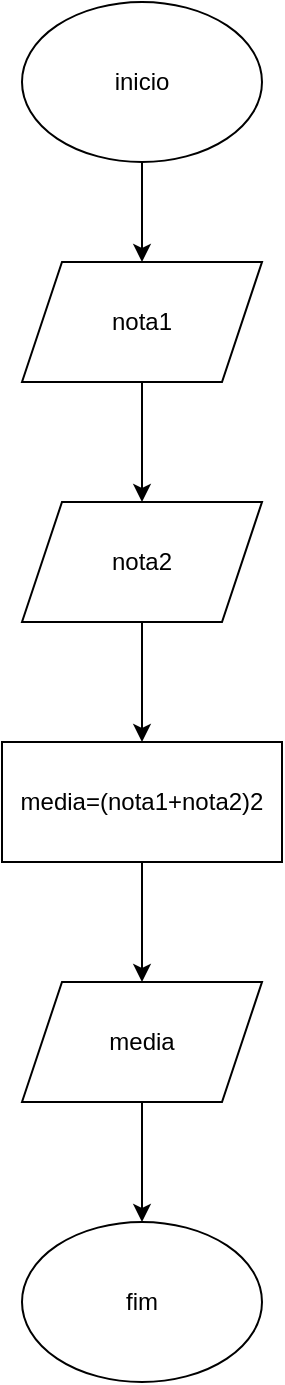 <mxfile version="14.4.4" type="device"><diagram id="__8It5PmlYeqg9L9zWnD" name="Page-1"><mxGraphModel dx="1102" dy="614" grid="1" gridSize="10" guides="1" tooltips="1" connect="1" arrows="1" fold="1" page="1" pageScale="1" pageWidth="827" pageHeight="1169" math="0" shadow="0"><root><mxCell id="0"/><mxCell id="1" parent="0"/><mxCell id="ofAMNd09evASCeUuZrln-3" style="edgeStyle=orthogonalEdgeStyle;rounded=0;orthogonalLoop=1;jettySize=auto;html=1;entryX=0.5;entryY=0;entryDx=0;entryDy=0;" parent="1" source="ofAMNd09evASCeUuZrln-1" target="ofAMNd09evASCeUuZrln-2" edge="1"><mxGeometry relative="1" as="geometry"/></mxCell><mxCell id="ofAMNd09evASCeUuZrln-1" value="inicio" style="ellipse;whiteSpace=wrap;html=1;" parent="1" vertex="1"><mxGeometry x="354" y="80" width="120" height="80" as="geometry"/></mxCell><mxCell id="ofAMNd09evASCeUuZrln-5" style="edgeStyle=orthogonalEdgeStyle;rounded=0;orthogonalLoop=1;jettySize=auto;html=1;entryX=0.5;entryY=0;entryDx=0;entryDy=0;" parent="1" source="ofAMNd09evASCeUuZrln-2" target="ofAMNd09evASCeUuZrln-4" edge="1"><mxGeometry relative="1" as="geometry"/></mxCell><mxCell id="ofAMNd09evASCeUuZrln-2" value="nota1" style="shape=parallelogram;perimeter=parallelogramPerimeter;whiteSpace=wrap;html=1;fixedSize=1;" parent="1" vertex="1"><mxGeometry x="354" y="210" width="120" height="60" as="geometry"/></mxCell><mxCell id="ofAMNd09evASCeUuZrln-7" style="edgeStyle=orthogonalEdgeStyle;rounded=0;orthogonalLoop=1;jettySize=auto;html=1;entryX=0.5;entryY=0;entryDx=0;entryDy=0;" parent="1" source="ofAMNd09evASCeUuZrln-4" target="ofAMNd09evASCeUuZrln-6" edge="1"><mxGeometry relative="1" as="geometry"/></mxCell><mxCell id="ofAMNd09evASCeUuZrln-4" value="nota2" style="shape=parallelogram;perimeter=parallelogramPerimeter;whiteSpace=wrap;html=1;fixedSize=1;" parent="1" vertex="1"><mxGeometry x="354" y="330" width="120" height="60" as="geometry"/></mxCell><mxCell id="ofAMNd09evASCeUuZrln-9" style="edgeStyle=orthogonalEdgeStyle;rounded=0;orthogonalLoop=1;jettySize=auto;html=1;entryX=0.5;entryY=0;entryDx=0;entryDy=0;" parent="1" source="ofAMNd09evASCeUuZrln-6" target="ofAMNd09evASCeUuZrln-8" edge="1"><mxGeometry relative="1" as="geometry"/></mxCell><mxCell id="ofAMNd09evASCeUuZrln-6" value="media=(nota1+nota2)2" style="rounded=0;whiteSpace=wrap;html=1;rotation=0;" parent="1" vertex="1"><mxGeometry x="344" y="450" width="140" height="60" as="geometry"/></mxCell><mxCell id="ofAMNd09evASCeUuZrln-11" style="edgeStyle=orthogonalEdgeStyle;rounded=0;orthogonalLoop=1;jettySize=auto;html=1;entryX=0.5;entryY=0;entryDx=0;entryDy=0;" parent="1" source="ofAMNd09evASCeUuZrln-8" target="ofAMNd09evASCeUuZrln-10" edge="1"><mxGeometry relative="1" as="geometry"/></mxCell><mxCell id="ofAMNd09evASCeUuZrln-8" value="media" style="shape=parallelogram;perimeter=parallelogramPerimeter;whiteSpace=wrap;html=1;fixedSize=1;" parent="1" vertex="1"><mxGeometry x="354" y="570" width="120" height="60" as="geometry"/></mxCell><mxCell id="ofAMNd09evASCeUuZrln-10" value="fim" style="ellipse;whiteSpace=wrap;html=1;" parent="1" vertex="1"><mxGeometry x="354" y="690" width="120" height="80" as="geometry"/></mxCell></root></mxGraphModel></diagram></mxfile>